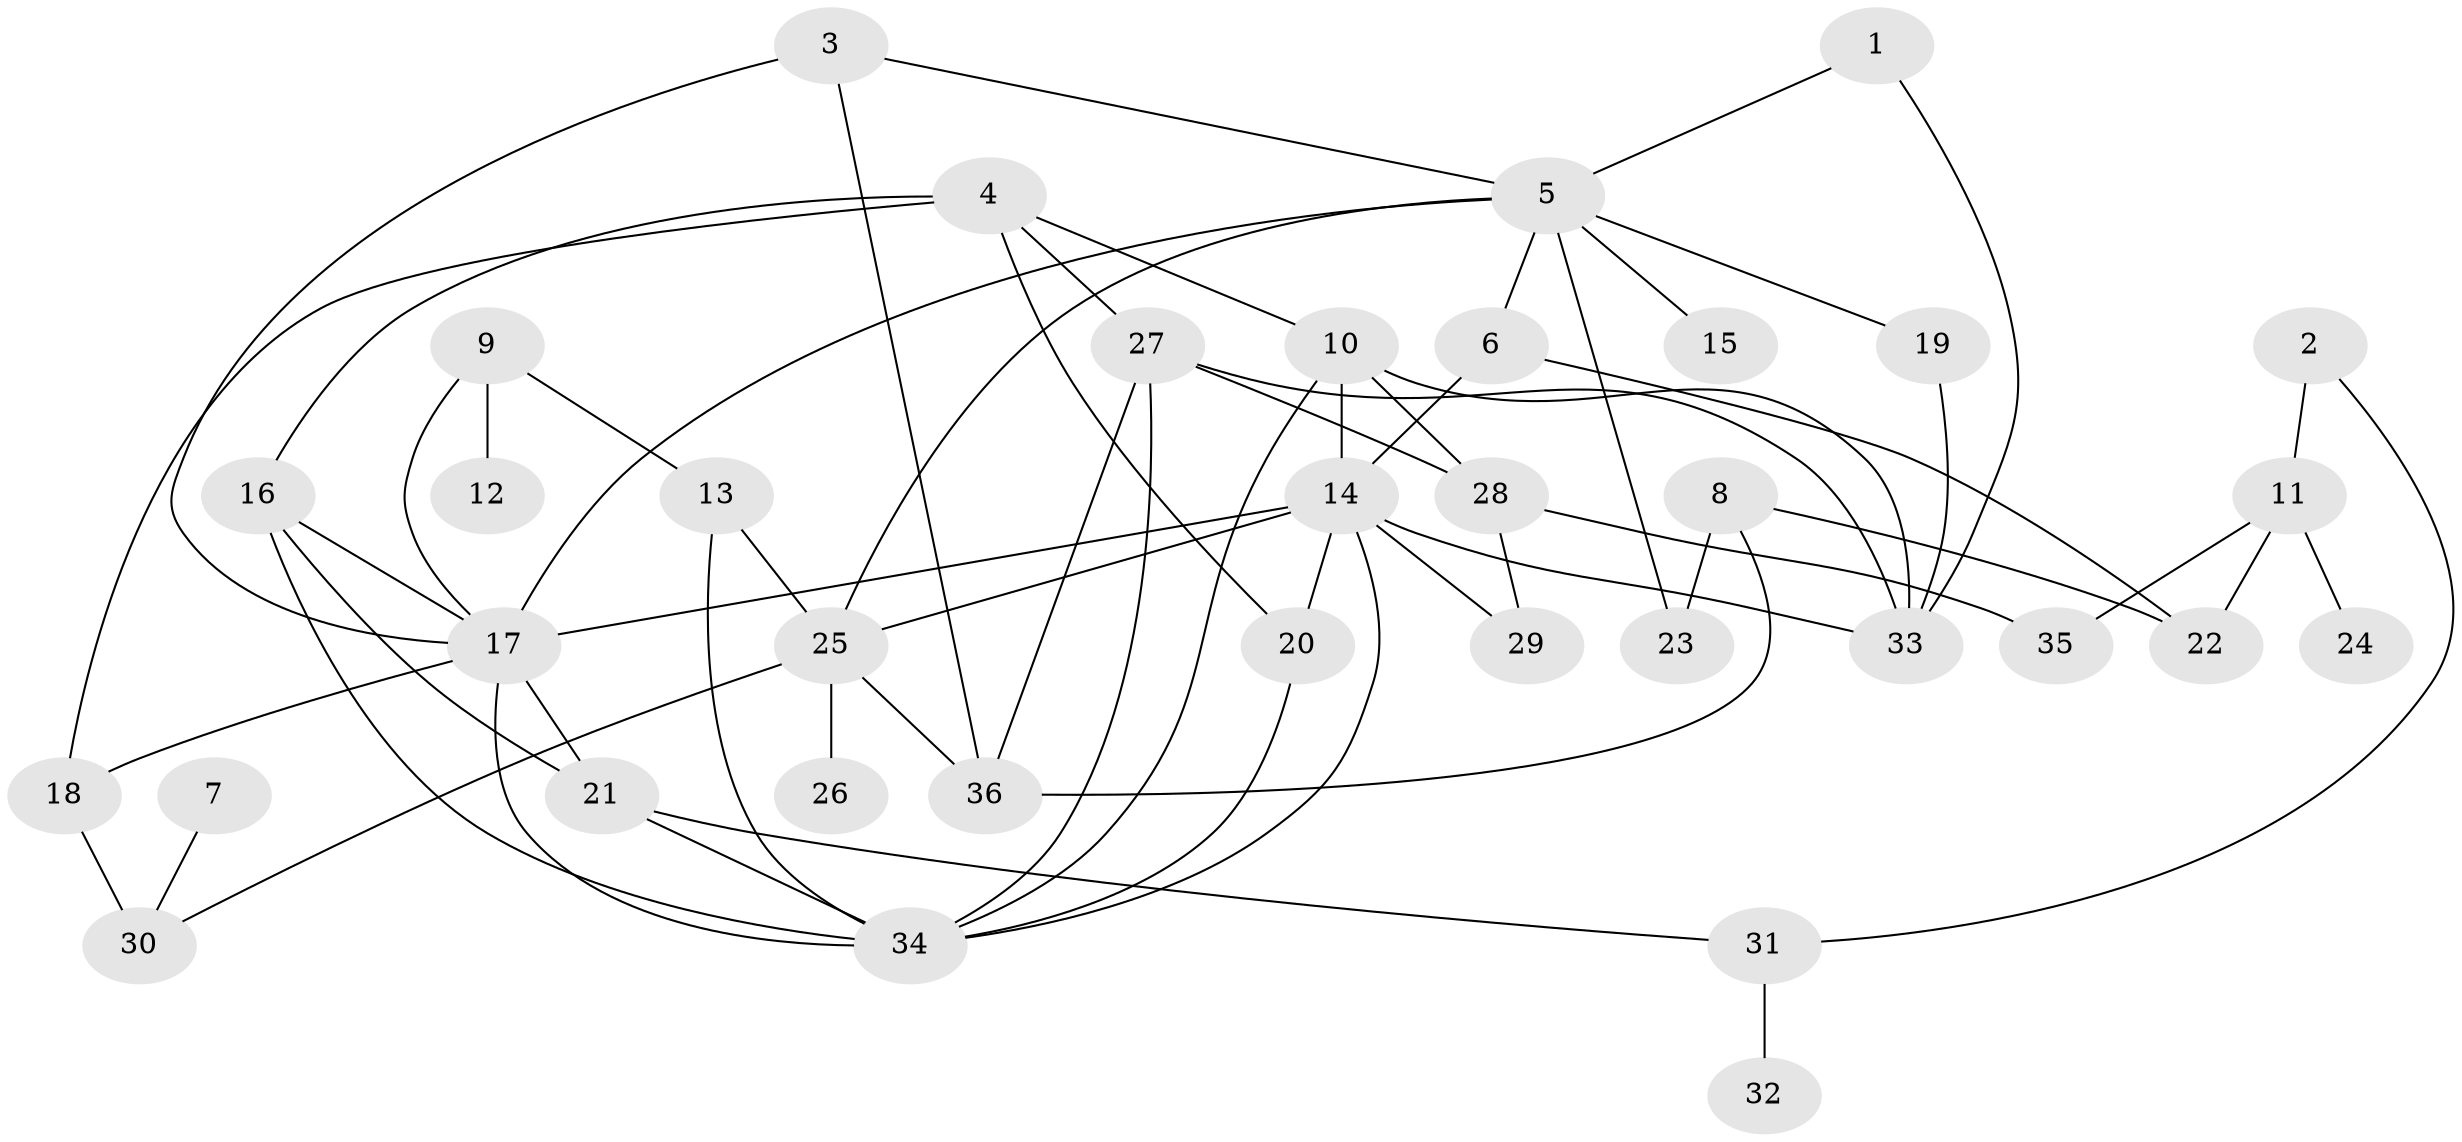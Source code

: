 // original degree distribution, {9: 0.028169014084507043, 4: 0.14084507042253522, 5: 0.11267605633802817, 2: 0.30985915492957744, 3: 0.16901408450704225, 6: 0.014084507042253521, 1: 0.22535211267605634}
// Generated by graph-tools (version 1.1) at 2025/00/03/09/25 03:00:59]
// undirected, 36 vertices, 63 edges
graph export_dot {
graph [start="1"]
  node [color=gray90,style=filled];
  1;
  2;
  3;
  4;
  5;
  6;
  7;
  8;
  9;
  10;
  11;
  12;
  13;
  14;
  15;
  16;
  17;
  18;
  19;
  20;
  21;
  22;
  23;
  24;
  25;
  26;
  27;
  28;
  29;
  30;
  31;
  32;
  33;
  34;
  35;
  36;
  1 -- 5 [weight=1.0];
  1 -- 33 [weight=1.0];
  2 -- 11 [weight=1.0];
  2 -- 31 [weight=1.0];
  3 -- 5 [weight=1.0];
  3 -- 17 [weight=1.0];
  3 -- 36 [weight=1.0];
  4 -- 10 [weight=1.0];
  4 -- 16 [weight=1.0];
  4 -- 18 [weight=1.0];
  4 -- 20 [weight=1.0];
  4 -- 27 [weight=1.0];
  5 -- 6 [weight=1.0];
  5 -- 15 [weight=1.0];
  5 -- 17 [weight=1.0];
  5 -- 19 [weight=1.0];
  5 -- 23 [weight=1.0];
  5 -- 25 [weight=1.0];
  6 -- 14 [weight=1.0];
  6 -- 22 [weight=1.0];
  7 -- 30 [weight=1.0];
  8 -- 22 [weight=1.0];
  8 -- 23 [weight=1.0];
  8 -- 36 [weight=1.0];
  9 -- 12 [weight=1.0];
  9 -- 13 [weight=1.0];
  9 -- 17 [weight=1.0];
  10 -- 14 [weight=1.0];
  10 -- 28 [weight=1.0];
  10 -- 33 [weight=1.0];
  10 -- 34 [weight=1.0];
  11 -- 22 [weight=1.0];
  11 -- 24 [weight=1.0];
  11 -- 35 [weight=1.0];
  13 -- 25 [weight=1.0];
  13 -- 34 [weight=1.0];
  14 -- 17 [weight=1.0];
  14 -- 20 [weight=1.0];
  14 -- 25 [weight=1.0];
  14 -- 29 [weight=1.0];
  14 -- 33 [weight=1.0];
  14 -- 34 [weight=1.0];
  16 -- 17 [weight=1.0];
  16 -- 21 [weight=1.0];
  16 -- 34 [weight=1.0];
  17 -- 18 [weight=2.0];
  17 -- 21 [weight=1.0];
  17 -- 34 [weight=1.0];
  18 -- 30 [weight=2.0];
  19 -- 33 [weight=1.0];
  20 -- 34 [weight=1.0];
  21 -- 31 [weight=1.0];
  21 -- 34 [weight=1.0];
  25 -- 26 [weight=1.0];
  25 -- 30 [weight=1.0];
  25 -- 36 [weight=1.0];
  27 -- 28 [weight=1.0];
  27 -- 33 [weight=1.0];
  27 -- 34 [weight=1.0];
  27 -- 36 [weight=1.0];
  28 -- 29 [weight=1.0];
  28 -- 35 [weight=1.0];
  31 -- 32 [weight=1.0];
}
